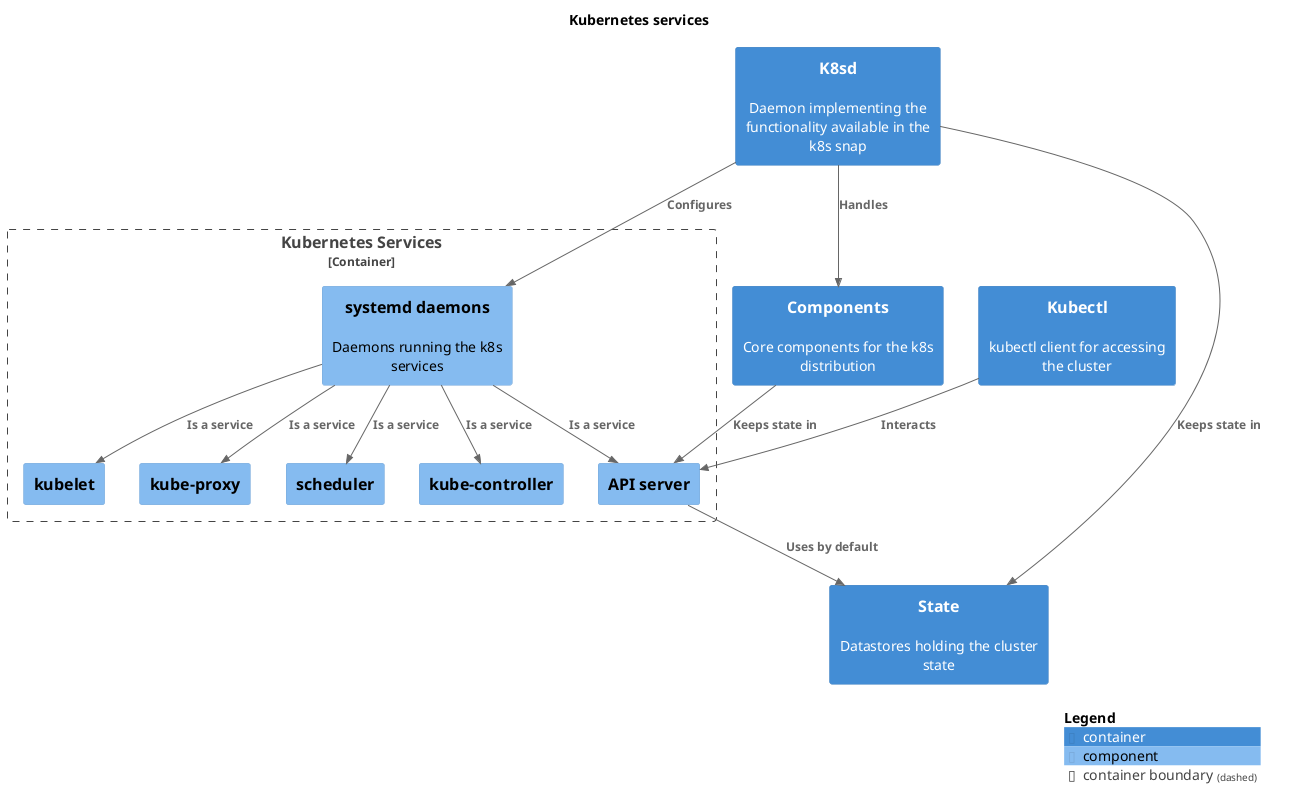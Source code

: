 @startuml
set separator none
title Kubernetes services

top to bottom direction

!include <C4/C4>
!include <C4/C4_Context>
!include <C4/C4_Container>
!include <C4/C4_Component>

Container(K8sSnapDistribution.K8sd, "K8sd", $techn="", $descr="Daemon implementing the functionality available in the k8s snap", $tags="", $link="")
Container(K8sSnapDistribution.Components, "Components", $techn="", $descr="Core components for the k8s distribution", $tags="", $link="")
Container(K8sSnapDistribution.Kubectl, "Kubectl", $techn="", $descr="kubectl client for accessing the cluster", $tags="", $link="")
Container(K8sSnapDistribution.State, "State", $techn="", $descr="Datastores holding the cluster state", $tags="", $link="")

Container_Boundary("K8sSnapDistribution.KubernetesServices_boundary", "Kubernetes Services", $tags="") {
  Component(K8sSnapDistribution.KubernetesServices.systemddaemons, "systemd daemons", $techn="", $descr="Daemons running the k8s services", $tags="", $link="")
  Component(K8sSnapDistribution.KubernetesServices.APIserver, "API server", $techn="", $descr="", $tags="", $link="")
  Component(K8sSnapDistribution.KubernetesServices.kubelet, "kubelet", $techn="", $descr="", $tags="", $link="")
  Component(K8sSnapDistribution.KubernetesServices.kubeproxy, "kube-proxy", $techn="", $descr="", $tags="", $link="")
  Component(K8sSnapDistribution.KubernetesServices.scheduler, "scheduler", $techn="", $descr="", $tags="", $link="")
  Component(K8sSnapDistribution.KubernetesServices.kubecontroller, "kube-controller", $techn="", $descr="", $tags="", $link="")
}

Rel(K8sSnapDistribution.K8sd, K8sSnapDistribution.Components, "Handles", $techn="", $tags="", $link="")
Rel(K8sSnapDistribution.K8sd, K8sSnapDistribution.KubernetesServices.systemddaemons, "Configures", $techn="", $tags="", $link="")
Rel(K8sSnapDistribution.KubernetesServices.systemddaemons, K8sSnapDistribution.KubernetesServices.APIserver, "Is a service", $techn="", $tags="", $link="")
Rel(K8sSnapDistribution.KubernetesServices.systemddaemons, K8sSnapDistribution.KubernetesServices.kubelet, "Is a service", $techn="", $tags="", $link="")
Rel(K8sSnapDistribution.KubernetesServices.systemddaemons, K8sSnapDistribution.KubernetesServices.kubeproxy, "Is a service", $techn="", $tags="", $link="")
Rel(K8sSnapDistribution.KubernetesServices.systemddaemons, K8sSnapDistribution.KubernetesServices.kubecontroller, "Is a service", $techn="", $tags="", $link="")
Rel(K8sSnapDistribution.KubernetesServices.systemddaemons, K8sSnapDistribution.KubernetesServices.scheduler, "Is a service", $techn="", $tags="", $link="")
Rel(K8sSnapDistribution.Components, K8sSnapDistribution.KubernetesServices.APIserver, "Keeps state in", $techn="", $tags="", $link="")
Rel(K8sSnapDistribution.KubernetesServices.APIserver, K8sSnapDistribution.State, "Uses by default", $techn="", $tags="", $link="")
Rel(K8sSnapDistribution.K8sd, K8sSnapDistribution.State, "Keeps state in", $techn="", $tags="", $link="")
Rel(K8sSnapDistribution.Kubectl, K8sSnapDistribution.KubernetesServices.APIserver, "Interacts", $techn="", $tags="", $link="")

SHOW_LEGEND(true)
@enduml
